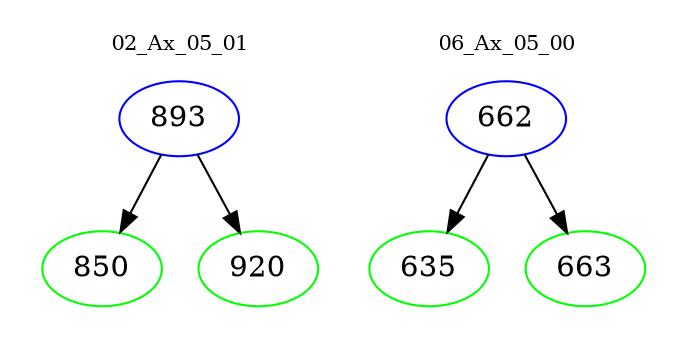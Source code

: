 digraph{
subgraph cluster_0 {
color = white
label = "02_Ax_05_01";
fontsize=10;
T0_893 [label="893", color="blue"]
T0_893 -> T0_850 [color="black"]
T0_850 [label="850", color="green"]
T0_893 -> T0_920 [color="black"]
T0_920 [label="920", color="green"]
}
subgraph cluster_1 {
color = white
label = "06_Ax_05_00";
fontsize=10;
T1_662 [label="662", color="blue"]
T1_662 -> T1_635 [color="black"]
T1_635 [label="635", color="green"]
T1_662 -> T1_663 [color="black"]
T1_663 [label="663", color="green"]
}
}
